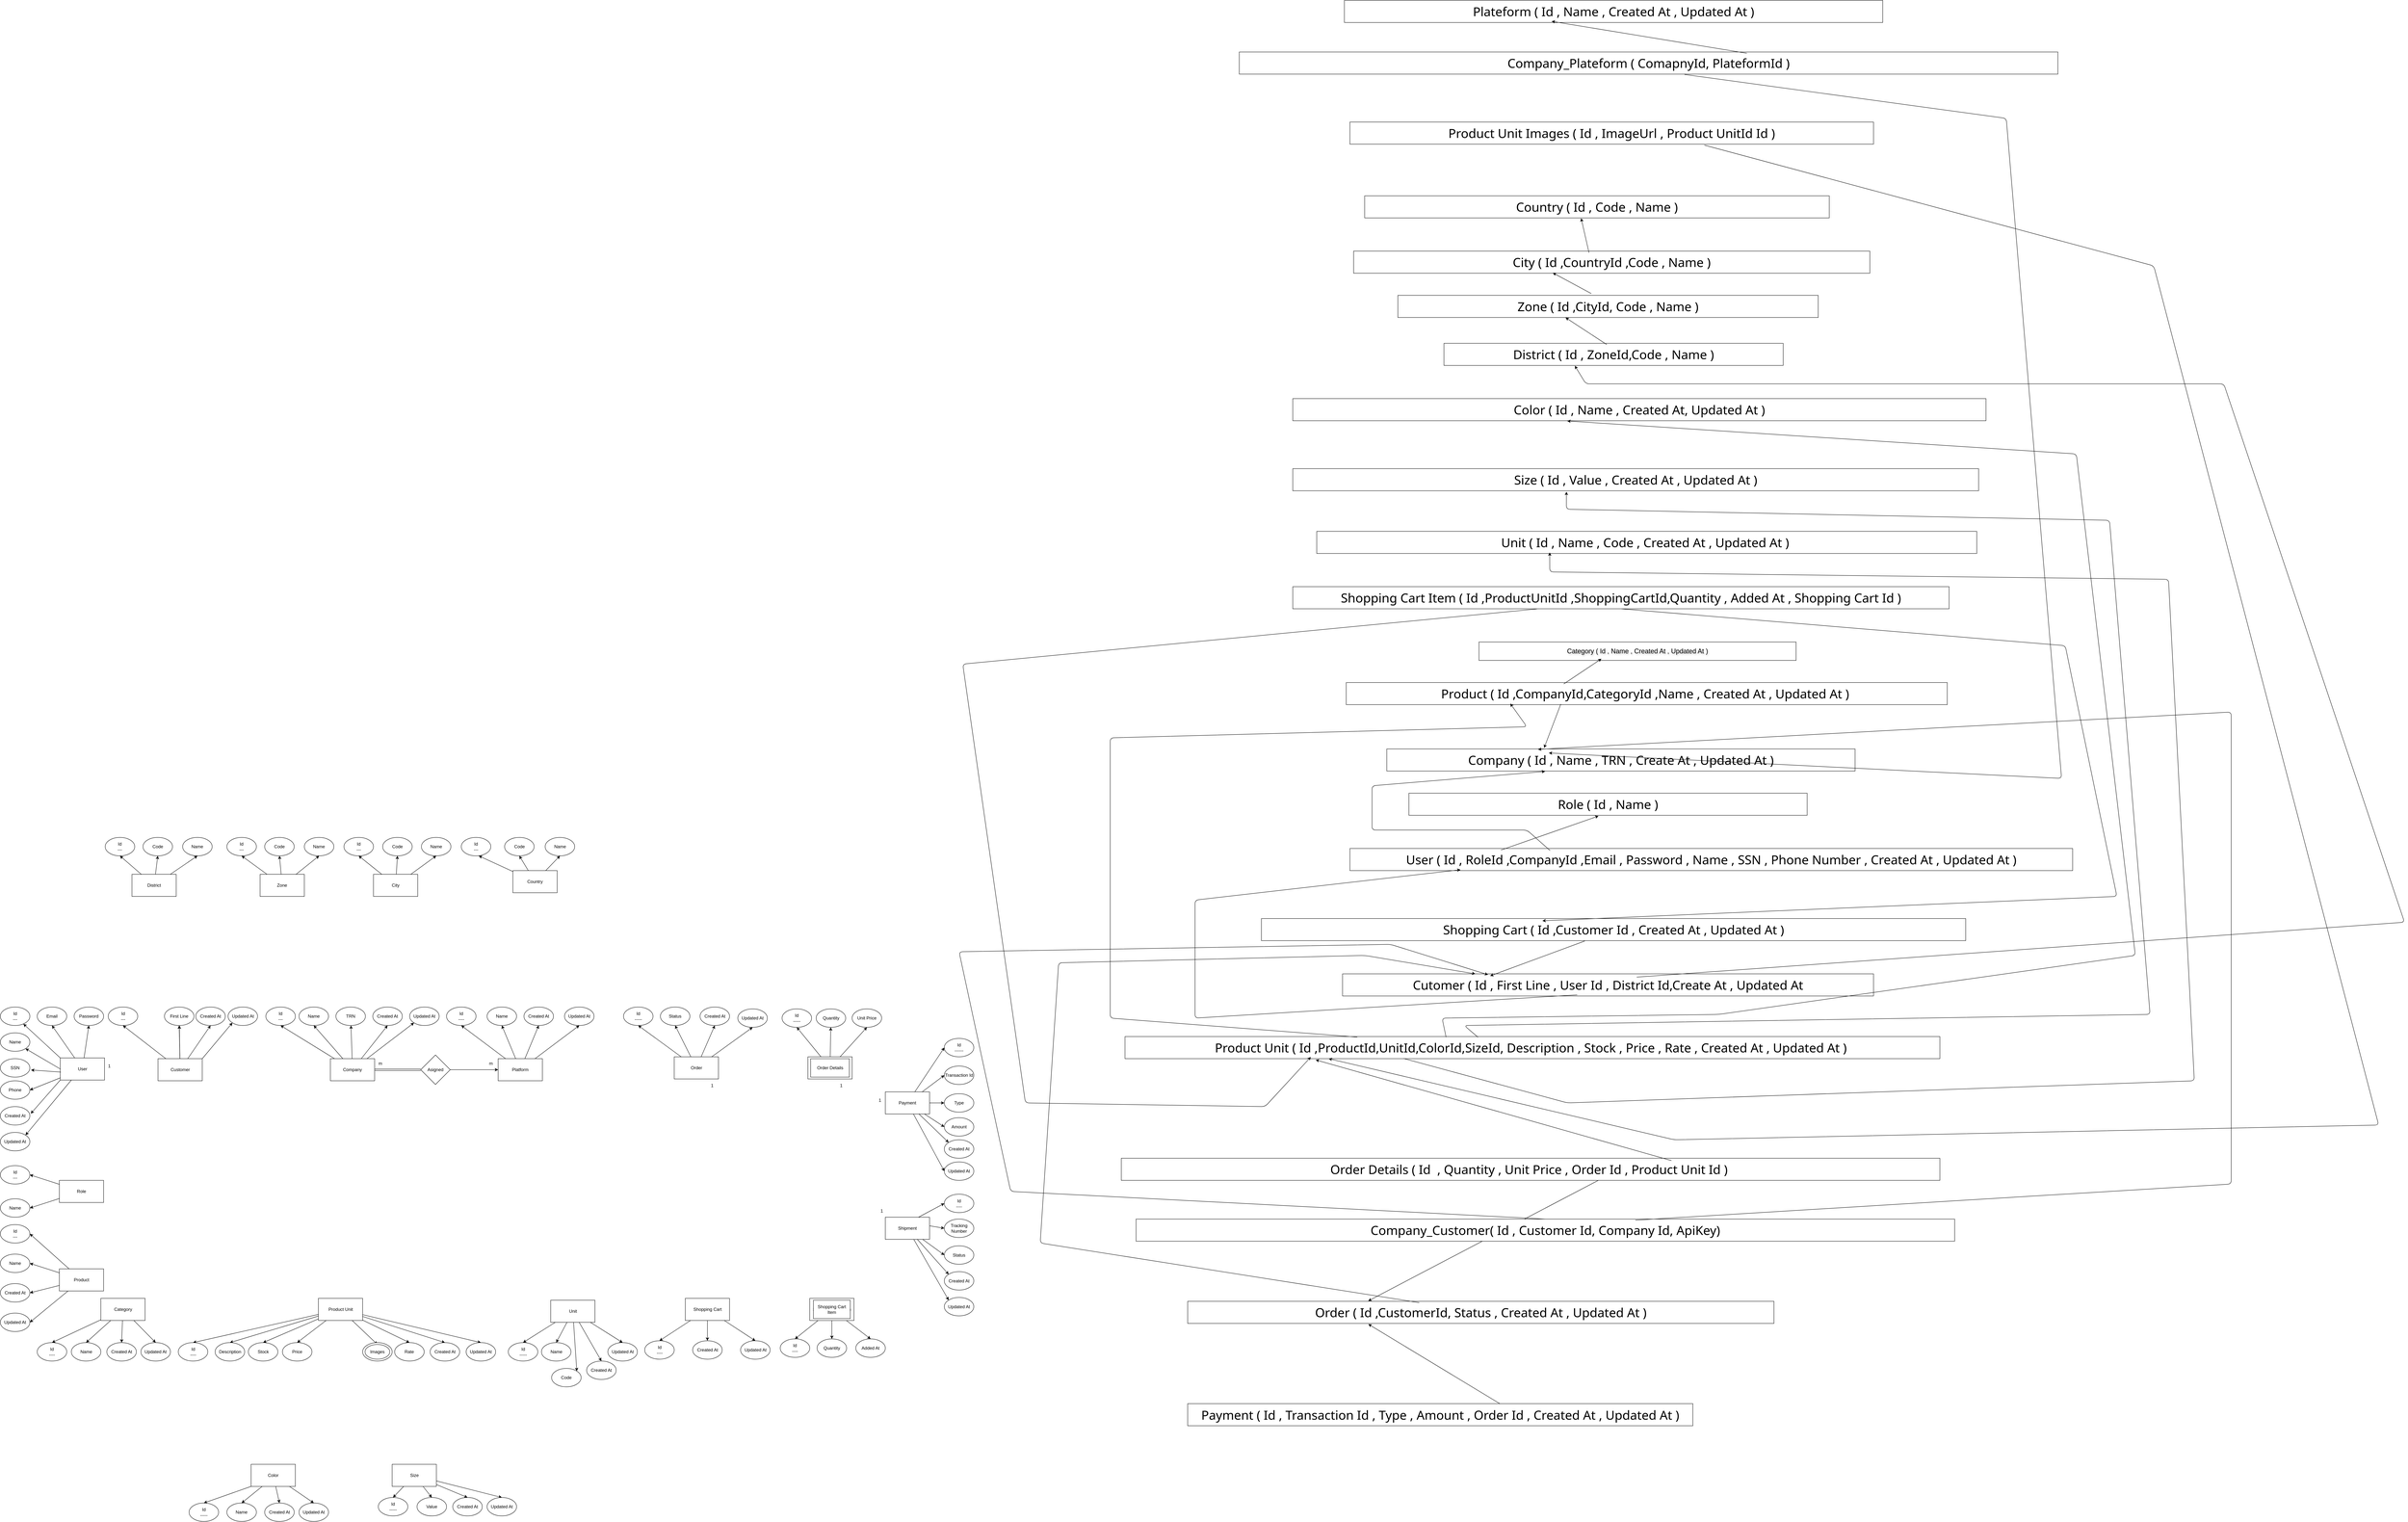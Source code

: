 <mxfile>
    <diagram id="rsH5L2lJACvvkUvCNBuJ" name="Page-1">
        <mxGraphModel dx="4008" dy="5552" grid="1" gridSize="10" guides="1" tooltips="1" connect="1" arrows="1" fold="1" page="1" pageScale="1" pageWidth="850" pageHeight="1100" background="#FFFFFF" math="0" shadow="0">
            <root>
                <mxCell id="0"/>
                <mxCell id="1" parent="0"/>
                <mxCell id="32" style="edgeStyle=none;html=1;entryX=0.5;entryY=1;entryDx=0;entryDy=0;" parent="1" source="23" target="27" edge="1">
                    <mxGeometry relative="1" as="geometry"/>
                </mxCell>
                <mxCell id="33" style="edgeStyle=none;html=1;entryX=0.5;entryY=1;entryDx=0;entryDy=0;" parent="1" source="23" target="26" edge="1">
                    <mxGeometry relative="1" as="geometry"/>
                </mxCell>
                <mxCell id="34" style="edgeStyle=none;html=1;exitX=0;exitY=0;exitDx=0;exitDy=0;" parent="1" source="23" target="25" edge="1">
                    <mxGeometry relative="1" as="geometry"/>
                </mxCell>
                <mxCell id="35" style="edgeStyle=none;html=1;exitX=0;exitY=0.5;exitDx=0;exitDy=0;entryX=1;entryY=1;entryDx=0;entryDy=0;" parent="1" source="23" target="24" edge="1">
                    <mxGeometry relative="1" as="geometry"/>
                </mxCell>
                <mxCell id="37" style="edgeStyle=none;html=1;entryX=1;entryY=0.5;entryDx=0;entryDy=0;" parent="1" source="23" target="29" edge="1">
                    <mxGeometry relative="1" as="geometry"/>
                </mxCell>
                <mxCell id="39" style="edgeStyle=none;html=1;exitX=0.25;exitY=1;exitDx=0;exitDy=0;entryX=1;entryY=0;entryDx=0;entryDy=0;" parent="1" source="23" target="31" edge="1">
                    <mxGeometry relative="1" as="geometry"/>
                </mxCell>
                <mxCell id="23" value="User" style="rounded=0;whiteSpace=wrap;html=1;" parent="1" vertex="1">
                    <mxGeometry x="202.5" y="148" width="120" height="60" as="geometry"/>
                </mxCell>
                <mxCell id="24" value="Name" style="ellipse;whiteSpace=wrap;html=1;" parent="1" vertex="1">
                    <mxGeometry x="40" y="80" width="80" height="50" as="geometry"/>
                </mxCell>
                <mxCell id="25" value="Id&lt;br&gt;---" style="ellipse;whiteSpace=wrap;html=1;" parent="1" vertex="1">
                    <mxGeometry x="40" y="10" width="80" height="50" as="geometry"/>
                </mxCell>
                <mxCell id="26" value="Email" style="ellipse;whiteSpace=wrap;html=1;" parent="1" vertex="1">
                    <mxGeometry x="140" y="10" width="80" height="50" as="geometry"/>
                </mxCell>
                <mxCell id="27" value="Password" style="ellipse;whiteSpace=wrap;html=1;" parent="1" vertex="1">
                    <mxGeometry x="240" y="10" width="80" height="50" as="geometry"/>
                </mxCell>
                <mxCell id="28" value="SSN" style="ellipse;whiteSpace=wrap;html=1;" parent="1" vertex="1">
                    <mxGeometry x="40" y="150" width="80" height="50" as="geometry"/>
                </mxCell>
                <mxCell id="29" value="Phone" style="ellipse;whiteSpace=wrap;html=1;" parent="1" vertex="1">
                    <mxGeometry x="40" y="210" width="80" height="50" as="geometry"/>
                </mxCell>
                <mxCell id="30" value="Created At" style="ellipse;whiteSpace=wrap;html=1;" parent="1" vertex="1">
                    <mxGeometry x="40" y="280" width="80" height="50" as="geometry"/>
                </mxCell>
                <mxCell id="31" value="Updated At" style="ellipse;whiteSpace=wrap;html=1;" parent="1" vertex="1">
                    <mxGeometry x="40" y="350" width="80" height="50" as="geometry"/>
                </mxCell>
                <mxCell id="36" style="edgeStyle=none;html=1;entryX=1.039;entryY=0.614;entryDx=0;entryDy=0;entryPerimeter=0;exitX=0.012;exitY=0.64;exitDx=0;exitDy=0;exitPerimeter=0;" parent="1" source="23" target="28" edge="1">
                    <mxGeometry relative="1" as="geometry"/>
                </mxCell>
                <mxCell id="38" style="edgeStyle=none;html=1;exitX=0;exitY=1;exitDx=0;exitDy=0;entryX=1.032;entryY=0.38;entryDx=0;entryDy=0;entryPerimeter=0;" parent="1" source="23" target="30" edge="1">
                    <mxGeometry relative="1" as="geometry"/>
                </mxCell>
                <mxCell id="45" style="edgeStyle=none;html=1;entryX=0.5;entryY=1;entryDx=0;entryDy=0;" parent="1" source="40" target="44" edge="1">
                    <mxGeometry relative="1" as="geometry"/>
                </mxCell>
                <mxCell id="47" style="edgeStyle=none;html=1;entryX=0.5;entryY=1;entryDx=0;entryDy=0;" parent="1" source="40" target="41" edge="1">
                    <mxGeometry relative="1" as="geometry"/>
                </mxCell>
                <mxCell id="48" style="edgeStyle=none;html=1;exitX=1;exitY=0;exitDx=0;exitDy=0;entryX=0;entryY=1;entryDx=0;entryDy=0;" parent="1" source="40" target="42" edge="1">
                    <mxGeometry relative="1" as="geometry"/>
                </mxCell>
                <mxCell id="316" style="edgeStyle=none;html=1;entryX=0.5;entryY=1;entryDx=0;entryDy=0;" parent="1" source="40" target="315" edge="1">
                    <mxGeometry relative="1" as="geometry"/>
                </mxCell>
                <mxCell id="457" value="" style="edgeStyle=none;html=1;" parent="1" source="40" target="315" edge="1">
                    <mxGeometry relative="1" as="geometry"/>
                </mxCell>
                <mxCell id="40" value="Customer" style="rounded=0;whiteSpace=wrap;html=1;" parent="1" vertex="1">
                    <mxGeometry x="467.5" y="150" width="120" height="60" as="geometry"/>
                </mxCell>
                <mxCell id="41" value="Created At" style="ellipse;whiteSpace=wrap;html=1;" parent="1" vertex="1">
                    <mxGeometry x="570" y="10" width="80" height="50" as="geometry"/>
                </mxCell>
                <mxCell id="42" value="Updated At" style="ellipse;whiteSpace=wrap;html=1;" parent="1" vertex="1">
                    <mxGeometry x="657.5" y="10" width="80" height="50" as="geometry"/>
                </mxCell>
                <mxCell id="44" value="Id&lt;br&gt;---" style="ellipse;whiteSpace=wrap;html=1;" parent="1" vertex="1">
                    <mxGeometry x="332.5" y="10" width="80" height="50" as="geometry"/>
                </mxCell>
                <mxCell id="56" value="" style="edgeStyle=none;html=1;" parent="1" source="50" target="53" edge="1">
                    <mxGeometry relative="1" as="geometry"/>
                </mxCell>
                <mxCell id="57" style="edgeStyle=none;html=1;entryX=0.5;entryY=1;entryDx=0;entryDy=0;" parent="1" source="50" target="54" edge="1">
                    <mxGeometry relative="1" as="geometry"/>
                </mxCell>
                <mxCell id="58" style="edgeStyle=none;html=1;entryX=0;entryY=1;entryDx=0;entryDy=0;" parent="1" source="50" target="55" edge="1">
                    <mxGeometry relative="1" as="geometry"/>
                </mxCell>
                <mxCell id="59" style="edgeStyle=none;html=1;entryX=0.5;entryY=1;entryDx=0;entryDy=0;" parent="1" source="50" target="51" edge="1">
                    <mxGeometry relative="1" as="geometry"/>
                </mxCell>
                <mxCell id="60" style="edgeStyle=none;html=1;entryX=0.5;entryY=1;entryDx=0;entryDy=0;" parent="1" source="50" target="52" edge="1">
                    <mxGeometry relative="1" as="geometry"/>
                </mxCell>
                <mxCell id="50" value="Company" style="rounded=0;whiteSpace=wrap;html=1;" parent="1" vertex="1">
                    <mxGeometry x="935" y="150" width="120" height="60" as="geometry"/>
                </mxCell>
                <mxCell id="51" value="Name" style="ellipse;whiteSpace=wrap;html=1;" parent="1" vertex="1">
                    <mxGeometry x="850" y="10" width="80" height="50" as="geometry"/>
                </mxCell>
                <mxCell id="52" value="Id&lt;br&gt;---" style="ellipse;whiteSpace=wrap;html=1;" parent="1" vertex="1">
                    <mxGeometry x="760" y="10" width="80" height="50" as="geometry"/>
                </mxCell>
                <mxCell id="53" value="TRN" style="ellipse;whiteSpace=wrap;html=1;" parent="1" vertex="1">
                    <mxGeometry x="950" y="10" width="80" height="50" as="geometry"/>
                </mxCell>
                <mxCell id="54" value="Created At" style="ellipse;whiteSpace=wrap;html=1;" parent="1" vertex="1">
                    <mxGeometry x="1050" y="10" width="80" height="50" as="geometry"/>
                </mxCell>
                <mxCell id="55" value="Updated At" style="ellipse;whiteSpace=wrap;html=1;" parent="1" vertex="1">
                    <mxGeometry x="1150" y="10" width="80" height="50" as="geometry"/>
                </mxCell>
                <mxCell id="66" style="edgeStyle=none;html=1;entryX=1;entryY=0.5;entryDx=0;entryDy=0;" parent="1" source="68" target="70" edge="1">
                    <mxGeometry relative="1" as="geometry"/>
                </mxCell>
                <mxCell id="67" style="edgeStyle=none;html=1;entryX=1;entryY=0.5;entryDx=0;entryDy=0;" parent="1" source="68" target="69" edge="1">
                    <mxGeometry relative="1" as="geometry"/>
                </mxCell>
                <mxCell id="68" value="Role" style="rounded=0;whiteSpace=wrap;html=1;" parent="1" vertex="1">
                    <mxGeometry x="200" y="480" width="120" height="60" as="geometry"/>
                </mxCell>
                <mxCell id="69" value="Id&lt;br&gt;---" style="ellipse;whiteSpace=wrap;html=1;" parent="1" vertex="1">
                    <mxGeometry x="40" y="440" width="80" height="50" as="geometry"/>
                </mxCell>
                <mxCell id="70" value="Name" style="ellipse;whiteSpace=wrap;html=1;" parent="1" vertex="1">
                    <mxGeometry x="40" y="530" width="80" height="50" as="geometry"/>
                </mxCell>
                <mxCell id="76" style="edgeStyle=none;html=1;entryX=0.5;entryY=1;entryDx=0;entryDy=0;" parent="1" source="71" target="73" edge="1">
                    <mxGeometry relative="1" as="geometry"/>
                </mxCell>
                <mxCell id="77" style="edgeStyle=none;html=1;entryX=0.5;entryY=1;entryDx=0;entryDy=0;" parent="1" source="71" target="75" edge="1">
                    <mxGeometry relative="1" as="geometry"/>
                </mxCell>
                <mxCell id="78" style="edgeStyle=none;html=1;entryX=0.5;entryY=1;entryDx=0;entryDy=0;" parent="1" source="71" target="74" edge="1">
                    <mxGeometry relative="1" as="geometry"/>
                </mxCell>
                <mxCell id="79" style="edgeStyle=none;html=1;entryX=0.5;entryY=1;entryDx=0;entryDy=0;" parent="1" source="71" target="72" edge="1">
                    <mxGeometry relative="1" as="geometry"/>
                </mxCell>
                <mxCell id="71" value="Platform" style="rounded=0;whiteSpace=wrap;html=1;" parent="1" vertex="1">
                    <mxGeometry x="1390" y="150" width="120" height="60" as="geometry"/>
                </mxCell>
                <mxCell id="72" value="Id&lt;br&gt;----" style="ellipse;whiteSpace=wrap;html=1;" parent="1" vertex="1">
                    <mxGeometry x="1250" y="10" width="80" height="50" as="geometry"/>
                </mxCell>
                <mxCell id="73" value="Name" style="ellipse;whiteSpace=wrap;html=1;" parent="1" vertex="1">
                    <mxGeometry x="1360" y="10" width="80" height="50" as="geometry"/>
                </mxCell>
                <mxCell id="74" value="Updated At" style="ellipse;whiteSpace=wrap;html=1;" parent="1" vertex="1">
                    <mxGeometry x="1570" y="10" width="80" height="50" as="geometry"/>
                </mxCell>
                <mxCell id="75" value="Created At" style="ellipse;whiteSpace=wrap;html=1;" parent="1" vertex="1">
                    <mxGeometry x="1460" y="10" width="80" height="50" as="geometry"/>
                </mxCell>
                <mxCell id="85" style="edgeStyle=none;html=1;entryX=1;entryY=0.5;entryDx=0;entryDy=0;" parent="1" source="80" target="82" edge="1">
                    <mxGeometry relative="1" as="geometry"/>
                </mxCell>
                <mxCell id="86" style="edgeStyle=none;html=1;entryX=1;entryY=0.5;entryDx=0;entryDy=0;" parent="1" source="80" target="83" edge="1">
                    <mxGeometry relative="1" as="geometry"/>
                </mxCell>
                <mxCell id="87" style="edgeStyle=none;html=1;entryX=1;entryY=0.5;entryDx=0;entryDy=0;" parent="1" source="80" target="84" edge="1">
                    <mxGeometry relative="1" as="geometry"/>
                </mxCell>
                <mxCell id="88" style="edgeStyle=none;html=1;entryX=1;entryY=0.5;entryDx=0;entryDy=0;" parent="1" source="80" target="81" edge="1">
                    <mxGeometry relative="1" as="geometry"/>
                </mxCell>
                <mxCell id="80" value="Product" style="rounded=0;whiteSpace=wrap;html=1;" parent="1" vertex="1">
                    <mxGeometry x="200" y="720" width="120" height="60" as="geometry"/>
                </mxCell>
                <mxCell id="81" value="Id&lt;br&gt;---" style="ellipse;whiteSpace=wrap;html=1;" parent="1" vertex="1">
                    <mxGeometry x="40" y="600" width="80" height="50" as="geometry"/>
                </mxCell>
                <mxCell id="82" value="Name" style="ellipse;whiteSpace=wrap;html=1;" parent="1" vertex="1">
                    <mxGeometry x="40" y="680" width="80" height="50" as="geometry"/>
                </mxCell>
                <mxCell id="83" value="Created At" style="ellipse;whiteSpace=wrap;html=1;" parent="1" vertex="1">
                    <mxGeometry x="40" y="760" width="80" height="50" as="geometry"/>
                </mxCell>
                <mxCell id="84" value="Updated At" style="ellipse;whiteSpace=wrap;html=1;" parent="1" vertex="1">
                    <mxGeometry x="40" y="840" width="80" height="50" as="geometry"/>
                </mxCell>
                <mxCell id="102" style="edgeStyle=none;html=1;entryX=0.5;entryY=0;entryDx=0;entryDy=0;" parent="1" source="89" target="100" edge="1">
                    <mxGeometry relative="1" as="geometry"/>
                </mxCell>
                <mxCell id="103" style="edgeStyle=none;html=1;entryX=0.5;entryY=0;entryDx=0;entryDy=0;" parent="1" source="89" target="99" edge="1">
                    <mxGeometry relative="1" as="geometry"/>
                </mxCell>
                <mxCell id="104" style="edgeStyle=none;html=1;entryX=0.5;entryY=0;entryDx=0;entryDy=0;" parent="1" source="89" target="94" edge="1">
                    <mxGeometry relative="1" as="geometry"/>
                </mxCell>
                <mxCell id="105" style="edgeStyle=none;html=1;entryX=0.5;entryY=0;entryDx=0;entryDy=0;" parent="1" source="89" target="95" edge="1">
                    <mxGeometry relative="1" as="geometry"/>
                </mxCell>
                <mxCell id="106" style="edgeStyle=none;html=1;entryX=0.5;entryY=0;entryDx=0;entryDy=0;" parent="1" source="89" target="91" edge="1">
                    <mxGeometry relative="1" as="geometry"/>
                </mxCell>
                <mxCell id="107" style="edgeStyle=none;html=1;entryX=0.5;entryY=0;entryDx=0;entryDy=0;" parent="1" source="89" target="90" edge="1">
                    <mxGeometry relative="1" as="geometry"/>
                </mxCell>
                <mxCell id="108" style="edgeStyle=none;html=1;entryX=0.5;entryY=0;entryDx=0;entryDy=0;" parent="1" source="89" target="93" edge="1">
                    <mxGeometry relative="1" as="geometry"/>
                </mxCell>
                <mxCell id="109" style="edgeStyle=none;html=1;entryX=0.5;entryY=0;entryDx=0;entryDy=0;" parent="1" source="89" target="92" edge="1">
                    <mxGeometry relative="1" as="geometry"/>
                </mxCell>
                <mxCell id="89" value="Product Unit" style="rounded=0;whiteSpace=wrap;html=1;" parent="1" vertex="1">
                    <mxGeometry x="902.5" y="800" width="120" height="60" as="geometry"/>
                </mxCell>
                <mxCell id="90" value="Stock" style="ellipse;whiteSpace=wrap;html=1;" parent="1" vertex="1">
                    <mxGeometry x="712.5" y="920" width="80" height="50" as="geometry"/>
                </mxCell>
                <mxCell id="91" value="Price" style="ellipse;whiteSpace=wrap;html=1;" parent="1" vertex="1">
                    <mxGeometry x="805" y="920" width="80" height="50" as="geometry"/>
                </mxCell>
                <mxCell id="92" value="Id&lt;br&gt;----" style="ellipse;whiteSpace=wrap;html=1;" parent="1" vertex="1">
                    <mxGeometry x="522.5" y="920" width="80" height="50" as="geometry"/>
                </mxCell>
                <mxCell id="93" value="Description" style="ellipse;whiteSpace=wrap;html=1;" parent="1" vertex="1">
                    <mxGeometry x="622.5" y="920" width="80" height="50" as="geometry"/>
                </mxCell>
                <mxCell id="94" value="Created At" style="ellipse;whiteSpace=wrap;html=1;" parent="1" vertex="1">
                    <mxGeometry x="1205.63" y="920" width="80" height="50" as="geometry"/>
                </mxCell>
                <mxCell id="95" value="Updated At" style="ellipse;whiteSpace=wrap;html=1;" parent="1" vertex="1">
                    <mxGeometry x="1303.13" y="920" width="80" height="50" as="geometry"/>
                </mxCell>
                <mxCell id="97" value="" style="ellipse;whiteSpace=wrap;html=1;" parent="1" vertex="1">
                    <mxGeometry x="1022.5" y="920" width="80" height="50" as="geometry"/>
                </mxCell>
                <mxCell id="99" value="Rate" style="ellipse;whiteSpace=wrap;html=1;" parent="1" vertex="1">
                    <mxGeometry x="1109.38" y="920" width="80" height="50" as="geometry"/>
                </mxCell>
                <mxCell id="100" value="Images" style="ellipse;whiteSpace=wrap;html=1;" parent="1" vertex="1">
                    <mxGeometry x="1029.06" y="925" width="66.88" height="40" as="geometry"/>
                </mxCell>
                <mxCell id="115" style="edgeStyle=none;html=1;entryX=0.5;entryY=0;entryDx=0;entryDy=0;" parent="1" source="110" target="112" edge="1">
                    <mxGeometry relative="1" as="geometry"/>
                </mxCell>
                <mxCell id="116" style="edgeStyle=none;html=1;entryX=0.5;entryY=0;entryDx=0;entryDy=0;" parent="1" source="110" target="113" edge="1">
                    <mxGeometry relative="1" as="geometry"/>
                </mxCell>
                <mxCell id="117" style="edgeStyle=none;html=1;entryX=0.5;entryY=0;entryDx=0;entryDy=0;" parent="1" source="110" target="114" edge="1">
                    <mxGeometry relative="1" as="geometry"/>
                </mxCell>
                <mxCell id="118" style="edgeStyle=none;html=1;entryX=0.5;entryY=0;entryDx=0;entryDy=0;" parent="1" source="110" target="111" edge="1">
                    <mxGeometry relative="1" as="geometry"/>
                </mxCell>
                <mxCell id="332" style="edgeStyle=none;html=1;entryX=1;entryY=0;entryDx=0;entryDy=0;" parent="1" source="110" target="331" edge="1">
                    <mxGeometry relative="1" as="geometry"/>
                </mxCell>
                <mxCell id="110" value="Unit" style="rounded=0;whiteSpace=wrap;html=1;" parent="1" vertex="1">
                    <mxGeometry x="1532.5" y="805" width="120" height="60" as="geometry"/>
                </mxCell>
                <mxCell id="111" value="Id&lt;br&gt;-----" style="ellipse;whiteSpace=wrap;html=1;" parent="1" vertex="1">
                    <mxGeometry x="1417.5" y="920" width="80" height="50" as="geometry"/>
                </mxCell>
                <mxCell id="112" value="Name" style="ellipse;whiteSpace=wrap;html=1;" parent="1" vertex="1">
                    <mxGeometry x="1507.5" y="920" width="80" height="50" as="geometry"/>
                </mxCell>
                <mxCell id="113" value="Created At" style="ellipse;whiteSpace=wrap;html=1;" parent="1" vertex="1">
                    <mxGeometry x="1630" y="970" width="80" height="50" as="geometry"/>
                </mxCell>
                <mxCell id="114" value="Updated At" style="ellipse;whiteSpace=wrap;html=1;" parent="1" vertex="1">
                    <mxGeometry x="1687.5" y="920" width="80" height="50" as="geometry"/>
                </mxCell>
                <mxCell id="124" style="edgeStyle=none;html=1;" parent="1" source="119" target="121" edge="1">
                    <mxGeometry relative="1" as="geometry"/>
                </mxCell>
                <mxCell id="125" style="edgeStyle=none;html=1;entryX=0.5;entryY=0;entryDx=0;entryDy=0;" parent="1" source="119" target="122" edge="1">
                    <mxGeometry relative="1" as="geometry"/>
                </mxCell>
                <mxCell id="126" style="edgeStyle=none;html=1;entryX=0.5;entryY=0;entryDx=0;entryDy=0;" parent="1" source="119" target="120" edge="1">
                    <mxGeometry relative="1" as="geometry"/>
                </mxCell>
                <mxCell id="119" value="Shopping Cart" style="rounded=0;whiteSpace=wrap;html=1;" parent="1" vertex="1">
                    <mxGeometry x="1897.5" y="800" width="120" height="60" as="geometry"/>
                </mxCell>
                <mxCell id="120" value="Id&lt;br&gt;----" style="ellipse;whiteSpace=wrap;html=1;" parent="1" vertex="1">
                    <mxGeometry x="1787.5" y="915" width="80" height="50" as="geometry"/>
                </mxCell>
                <mxCell id="121" value="Created At" style="ellipse;whiteSpace=wrap;html=1;" parent="1" vertex="1">
                    <mxGeometry x="1917.5" y="915" width="80" height="50" as="geometry"/>
                </mxCell>
                <mxCell id="122" value="Updated At" style="ellipse;whiteSpace=wrap;html=1;" parent="1" vertex="1">
                    <mxGeometry x="2047.5" y="915" width="80" height="50" as="geometry"/>
                </mxCell>
                <mxCell id="132" style="edgeStyle=none;html=1;entryX=0.5;entryY=0;entryDx=0;entryDy=0;" parent="1" source="127" target="130" edge="1">
                    <mxGeometry relative="1" as="geometry"/>
                </mxCell>
                <mxCell id="133" style="edgeStyle=none;html=1;entryX=0.5;entryY=0;entryDx=0;entryDy=0;" parent="1" source="127" target="131" edge="1">
                    <mxGeometry relative="1" as="geometry"/>
                </mxCell>
                <mxCell id="134" style="edgeStyle=none;html=1;entryX=0.5;entryY=0;entryDx=0;entryDy=0;" parent="1" source="127" target="129" edge="1">
                    <mxGeometry relative="1" as="geometry"/>
                </mxCell>
                <mxCell id="127" value="Shopping Cart Item" style="rounded=0;whiteSpace=wrap;html=1;" parent="1" vertex="1">
                    <mxGeometry x="2235" y="800" width="120" height="60" as="geometry"/>
                </mxCell>
                <mxCell id="129" value="Id&lt;br&gt;----" style="ellipse;whiteSpace=wrap;html=1;" parent="1" vertex="1">
                    <mxGeometry x="2155" y="910" width="80" height="50" as="geometry"/>
                </mxCell>
                <mxCell id="130" value="Quantity" style="ellipse;whiteSpace=wrap;html=1;" parent="1" vertex="1">
                    <mxGeometry x="2255" y="910" width="80" height="50" as="geometry"/>
                </mxCell>
                <mxCell id="131" value="Added At" style="ellipse;whiteSpace=wrap;html=1;" parent="1" vertex="1">
                    <mxGeometry x="2360" y="910" width="80" height="50" as="geometry"/>
                </mxCell>
                <mxCell id="166" style="edgeStyle=none;html=1;entryX=0.5;entryY=1;entryDx=0;entryDy=0;" parent="1" source="135" target="162" edge="1">
                    <mxGeometry relative="1" as="geometry"/>
                </mxCell>
                <mxCell id="167" style="edgeStyle=none;html=1;entryX=0.5;entryY=1;entryDx=0;entryDy=0;" parent="1" source="135" target="163" edge="1">
                    <mxGeometry relative="1" as="geometry"/>
                </mxCell>
                <mxCell id="168" style="edgeStyle=none;html=1;entryX=0.5;entryY=1;entryDx=0;entryDy=0;" parent="1" source="135" target="164" edge="1">
                    <mxGeometry relative="1" as="geometry"/>
                </mxCell>
                <mxCell id="169" style="edgeStyle=none;html=1;entryX=0.5;entryY=1;entryDx=0;entryDy=0;" parent="1" source="135" target="165" edge="1">
                    <mxGeometry relative="1" as="geometry"/>
                </mxCell>
                <mxCell id="135" value="Order" style="rounded=0;whiteSpace=wrap;html=1;" parent="1" vertex="1">
                    <mxGeometry x="1867.5" y="145" width="120" height="60" as="geometry"/>
                </mxCell>
                <mxCell id="171" style="edgeStyle=none;html=1;entryX=0.5;entryY=1;entryDx=0;entryDy=0;" parent="1" source="136" target="170" edge="1">
                    <mxGeometry relative="1" as="geometry"/>
                </mxCell>
                <mxCell id="319" style="edgeStyle=none;html=1;" parent="1" source="136" target="317" edge="1">
                    <mxGeometry relative="1" as="geometry"/>
                </mxCell>
                <mxCell id="320" style="edgeStyle=none;html=1;entryX=0.5;entryY=1;entryDx=0;entryDy=0;" parent="1" source="136" target="318" edge="1">
                    <mxGeometry relative="1" as="geometry"/>
                </mxCell>
                <mxCell id="136" value="Order Details" style="rounded=0;whiteSpace=wrap;html=1;" parent="1" vertex="1">
                    <mxGeometry x="2230" y="145" width="120" height="60" as="geometry"/>
                </mxCell>
                <mxCell id="156" style="edgeStyle=none;html=1;" parent="1" source="137" target="151" edge="1">
                    <mxGeometry relative="1" as="geometry"/>
                </mxCell>
                <mxCell id="157" style="edgeStyle=none;html=1;entryX=0;entryY=0.5;entryDx=0;entryDy=0;" parent="1" source="137" target="152" edge="1">
                    <mxGeometry relative="1" as="geometry"/>
                </mxCell>
                <mxCell id="158" style="edgeStyle=none;html=1;entryX=0;entryY=0;entryDx=0;entryDy=0;" parent="1" source="137" target="153" edge="1">
                    <mxGeometry relative="1" as="geometry"/>
                </mxCell>
                <mxCell id="159" style="edgeStyle=none;html=1;entryX=0;entryY=0.5;entryDx=0;entryDy=0;" parent="1" source="137" target="154" edge="1">
                    <mxGeometry relative="1" as="geometry"/>
                </mxCell>
                <mxCell id="160" style="edgeStyle=none;html=1;entryX=0;entryY=0.5;entryDx=0;entryDy=0;" parent="1" source="137" target="150" edge="1">
                    <mxGeometry relative="1" as="geometry"/>
                </mxCell>
                <mxCell id="161" style="edgeStyle=none;html=1;entryX=0;entryY=0.5;entryDx=0;entryDy=0;" parent="1" source="137" target="155" edge="1">
                    <mxGeometry relative="1" as="geometry"/>
                </mxCell>
                <mxCell id="137" value="Payment" style="rounded=0;whiteSpace=wrap;html=1;" parent="1" vertex="1">
                    <mxGeometry x="2440" y="240" width="120" height="60" as="geometry"/>
                </mxCell>
                <mxCell id="145" style="edgeStyle=none;html=1;entryX=0;entryY=0.5;entryDx=0;entryDy=0;" parent="1" source="138" target="141" edge="1">
                    <mxGeometry relative="1" as="geometry"/>
                </mxCell>
                <mxCell id="146" style="edgeStyle=none;html=1;entryX=0;entryY=0;entryDx=0;entryDy=0;" parent="1" source="138" target="142" edge="1">
                    <mxGeometry relative="1" as="geometry"/>
                </mxCell>
                <mxCell id="147" style="edgeStyle=none;html=1;entryX=0;entryY=0;entryDx=0;entryDy=0;" parent="1" source="138" target="143" edge="1">
                    <mxGeometry relative="1" as="geometry"/>
                </mxCell>
                <mxCell id="148" style="edgeStyle=none;html=1;entryX=0;entryY=0.5;entryDx=0;entryDy=0;" parent="1" target="140" edge="1">
                    <mxGeometry relative="1" as="geometry">
                        <mxPoint x="2560" y="603.214" as="sourcePoint"/>
                    </mxGeometry>
                </mxCell>
                <mxCell id="149" style="edgeStyle=none;html=1;entryX=0;entryY=0.5;entryDx=0;entryDy=0;exitX=0.75;exitY=0;exitDx=0;exitDy=0;" parent="1" source="138" target="144" edge="1">
                    <mxGeometry relative="1" as="geometry">
                        <mxPoint x="2560" y="573.214" as="sourcePoint"/>
                    </mxGeometry>
                </mxCell>
                <mxCell id="138" value="Shipment" style="rounded=0;whiteSpace=wrap;html=1;" parent="1" vertex="1">
                    <mxGeometry x="2440" y="580" width="120" height="60" as="geometry"/>
                </mxCell>
                <mxCell id="140" value="Tracking Number" style="ellipse;whiteSpace=wrap;html=1;" parent="1" vertex="1">
                    <mxGeometry x="2600" y="585" width="80" height="50" as="geometry"/>
                </mxCell>
                <mxCell id="141" value="Status" style="ellipse;whiteSpace=wrap;html=1;" parent="1" vertex="1">
                    <mxGeometry x="2600" y="657.5" width="80" height="50" as="geometry"/>
                </mxCell>
                <mxCell id="142" value="Created At" style="ellipse;whiteSpace=wrap;html=1;" parent="1" vertex="1">
                    <mxGeometry x="2600" y="727.5" width="80" height="50" as="geometry"/>
                </mxCell>
                <mxCell id="143" value="Updated At" style="ellipse;whiteSpace=wrap;html=1;" parent="1" vertex="1">
                    <mxGeometry x="2600" y="797.5" width="80" height="50" as="geometry"/>
                </mxCell>
                <mxCell id="144" value="Id&lt;br&gt;----" style="ellipse;whiteSpace=wrap;html=1;" parent="1" vertex="1">
                    <mxGeometry x="2600" y="517.5" width="80" height="50" as="geometry"/>
                </mxCell>
                <mxCell id="150" value="Transaction Id" style="ellipse;whiteSpace=wrap;html=1;" parent="1" vertex="1">
                    <mxGeometry x="2600" y="170" width="80" height="50" as="geometry"/>
                </mxCell>
                <mxCell id="151" value="Type" style="ellipse;whiteSpace=wrap;html=1;" parent="1" vertex="1">
                    <mxGeometry x="2600" y="245" width="80" height="50" as="geometry"/>
                </mxCell>
                <mxCell id="152" value="Amount" style="ellipse;whiteSpace=wrap;html=1;" parent="1" vertex="1">
                    <mxGeometry x="2600" y="310" width="80" height="50" as="geometry"/>
                </mxCell>
                <mxCell id="153" value="Created At" style="ellipse;whiteSpace=wrap;html=1;" parent="1" vertex="1">
                    <mxGeometry x="2600" y="370" width="80" height="50" as="geometry"/>
                </mxCell>
                <mxCell id="154" value="Updated At" style="ellipse;whiteSpace=wrap;html=1;" parent="1" vertex="1">
                    <mxGeometry x="2600" y="430" width="80" height="50" as="geometry"/>
                </mxCell>
                <mxCell id="155" value="Id&lt;br&gt;------" style="ellipse;whiteSpace=wrap;html=1;" parent="1" vertex="1">
                    <mxGeometry x="2600" y="95" width="80" height="50" as="geometry"/>
                </mxCell>
                <mxCell id="162" value="Id&lt;br&gt;-----" style="ellipse;whiteSpace=wrap;html=1;" parent="1" vertex="1">
                    <mxGeometry x="1730" y="10" width="80" height="50" as="geometry"/>
                </mxCell>
                <mxCell id="163" value="Status" style="ellipse;whiteSpace=wrap;html=1;" parent="1" vertex="1">
                    <mxGeometry x="1830" y="10" width="80" height="50" as="geometry"/>
                </mxCell>
                <mxCell id="164" value="Created At" style="ellipse;whiteSpace=wrap;html=1;" parent="1" vertex="1">
                    <mxGeometry x="1937.5" y="10" width="80" height="50" as="geometry"/>
                </mxCell>
                <mxCell id="165" value="Updated At" style="ellipse;whiteSpace=wrap;html=1;" parent="1" vertex="1">
                    <mxGeometry x="2040" y="15" width="80" height="50" as="geometry"/>
                </mxCell>
                <mxCell id="170" value="Id&lt;br&gt;-----" style="ellipse;whiteSpace=wrap;html=1;" parent="1" vertex="1">
                    <mxGeometry x="2160" y="15" width="80" height="50" as="geometry"/>
                </mxCell>
                <mxCell id="186" style="edgeStyle=none;html=1;entryX=1;entryY=0.5;entryDx=0;entryDy=0;shape=link;" parent="1" source="185" target="50" edge="1">
                    <mxGeometry relative="1" as="geometry"/>
                </mxCell>
                <mxCell id="187" style="edgeStyle=none;html=1;entryX=0;entryY=0.5;entryDx=0;entryDy=0;" parent="1" source="185" target="71" edge="1">
                    <mxGeometry relative="1" as="geometry"/>
                </mxCell>
                <mxCell id="185" value="Asigned" style="rhombus;whiteSpace=wrap;html=1;" parent="1" vertex="1">
                    <mxGeometry x="1180" y="140" width="80" height="80" as="geometry"/>
                </mxCell>
                <mxCell id="188" value="m" style="text;html=1;align=center;verticalAlign=middle;resizable=0;points=[];autosize=1;strokeColor=none;fillColor=none;" parent="1" vertex="1">
                    <mxGeometry x="1055" y="148" width="30" height="30" as="geometry"/>
                </mxCell>
                <mxCell id="189" value="m" style="text;html=1;align=center;verticalAlign=middle;resizable=0;points=[];autosize=1;strokeColor=none;fillColor=none;" parent="1" vertex="1">
                    <mxGeometry x="1355" y="148" width="30" height="30" as="geometry"/>
                </mxCell>
                <mxCell id="201" style="edgeStyle=none;html=1;entryX=0.5;entryY=0;entryDx=0;entryDy=0;" parent="1" source="195" target="196" edge="1">
                    <mxGeometry relative="1" as="geometry"/>
                </mxCell>
                <mxCell id="202" style="edgeStyle=none;html=1;entryX=0.5;entryY=0;entryDx=0;entryDy=0;" parent="1" source="195" target="197" edge="1">
                    <mxGeometry relative="1" as="geometry"/>
                </mxCell>
                <mxCell id="204" style="edgeStyle=none;html=1;entryX=0.5;entryY=0;entryDx=0;entryDy=0;" parent="1" source="195" target="199" edge="1">
                    <mxGeometry relative="1" as="geometry"/>
                </mxCell>
                <mxCell id="205" style="edgeStyle=none;html=1;entryX=0.5;entryY=0;entryDx=0;entryDy=0;" parent="1" source="195" target="200" edge="1">
                    <mxGeometry relative="1" as="geometry"/>
                </mxCell>
                <mxCell id="195" value="Category" style="rounded=0;whiteSpace=wrap;html=1;" parent="1" vertex="1">
                    <mxGeometry x="312.5" y="800" width="120" height="60" as="geometry"/>
                </mxCell>
                <mxCell id="196" value="Id&lt;br&gt;----" style="ellipse;whiteSpace=wrap;html=1;" parent="1" vertex="1">
                    <mxGeometry x="140" y="920" width="80" height="50" as="geometry"/>
                </mxCell>
                <mxCell id="197" value="Name" style="ellipse;whiteSpace=wrap;html=1;" parent="1" vertex="1">
                    <mxGeometry x="232.5" y="920" width="80" height="50" as="geometry"/>
                </mxCell>
                <mxCell id="199" value="Created At" style="ellipse;whiteSpace=wrap;html=1;" parent="1" vertex="1">
                    <mxGeometry x="328.75" y="920" width="80" height="50" as="geometry"/>
                </mxCell>
                <mxCell id="200" value="Updated At" style="ellipse;whiteSpace=wrap;html=1;" parent="1" vertex="1">
                    <mxGeometry x="421.25" y="920" width="80" height="50" as="geometry"/>
                </mxCell>
                <mxCell id="225" value="1" style="text;html=1;align=center;verticalAlign=middle;resizable=0;points=[];autosize=1;strokeColor=none;fillColor=none;" parent="1" vertex="1">
                    <mxGeometry x="320" y="155" width="30" height="30" as="geometry"/>
                </mxCell>
                <mxCell id="254" value="1" style="text;html=1;align=center;verticalAlign=middle;resizable=0;points=[];autosize=1;strokeColor=none;fillColor=none;" parent="1" vertex="1">
                    <mxGeometry x="2410" y="248" width="30" height="30" as="geometry"/>
                </mxCell>
                <mxCell id="263" value="1" style="text;html=1;align=center;verticalAlign=middle;resizable=0;points=[];autosize=1;strokeColor=none;fillColor=none;" parent="1" vertex="1">
                    <mxGeometry x="1955" y="208" width="30" height="30" as="geometry"/>
                </mxCell>
                <mxCell id="264" value="1" style="text;html=1;align=center;verticalAlign=middle;resizable=0;points=[];autosize=1;strokeColor=none;fillColor=none;" parent="1" vertex="1">
                    <mxGeometry x="2415" y="548" width="30" height="30" as="geometry"/>
                </mxCell>
                <mxCell id="265" value="Order Details" style="rounded=0;whiteSpace=wrap;html=1;" parent="1" vertex="1">
                    <mxGeometry x="2237.5" y="150" width="105" height="50" as="geometry"/>
                </mxCell>
                <mxCell id="266" value="Shopping Cart Item" style="rounded=0;whiteSpace=wrap;html=1;" parent="1" vertex="1">
                    <mxGeometry x="2245" y="805" width="100" height="50" as="geometry"/>
                </mxCell>
                <mxCell id="292" style="edgeStyle=none;html=1;entryX=0.5;entryY=1;entryDx=0;entryDy=0;" parent="1" source="267" target="272" edge="1">
                    <mxGeometry relative="1" as="geometry"/>
                </mxCell>
                <mxCell id="293" style="edgeStyle=none;html=1;entryX=0.5;entryY=1;entryDx=0;entryDy=0;" parent="1" source="267" target="273" edge="1">
                    <mxGeometry relative="1" as="geometry"/>
                </mxCell>
                <mxCell id="294" style="edgeStyle=none;html=1;entryX=0.5;entryY=1;entryDx=0;entryDy=0;" parent="1" source="267" edge="1">
                    <mxGeometry relative="1" as="geometry">
                        <mxPoint x="1337.5" y="-400" as="targetPoint"/>
                    </mxGeometry>
                </mxCell>
                <mxCell id="267" value="Country" style="rounded=0;whiteSpace=wrap;html=1;" parent="1" vertex="1">
                    <mxGeometry x="1430" y="-360" width="120" height="60" as="geometry"/>
                </mxCell>
                <mxCell id="289" style="edgeStyle=none;html=1;entryX=0.5;entryY=1;entryDx=0;entryDy=0;" parent="1" source="268" target="275" edge="1">
                    <mxGeometry relative="1" as="geometry"/>
                </mxCell>
                <mxCell id="290" style="edgeStyle=none;html=1;entryX=0.5;entryY=1;entryDx=0;entryDy=0;" parent="1" source="268" target="276" edge="1">
                    <mxGeometry relative="1" as="geometry"/>
                </mxCell>
                <mxCell id="291" style="edgeStyle=none;html=1;entryX=0.5;entryY=1;entryDx=0;entryDy=0;" parent="1" source="268" target="274" edge="1">
                    <mxGeometry relative="1" as="geometry"/>
                </mxCell>
                <mxCell id="268" value="City" style="rounded=0;whiteSpace=wrap;html=1;" parent="1" vertex="1">
                    <mxGeometry x="1051.87" y="-350" width="120" height="60" as="geometry"/>
                </mxCell>
                <mxCell id="286" style="edgeStyle=none;html=1;entryX=0.5;entryY=1;entryDx=0;entryDy=0;" parent="1" source="269" target="278" edge="1">
                    <mxGeometry relative="1" as="geometry"/>
                </mxCell>
                <mxCell id="287" style="edgeStyle=none;html=1;entryX=0.5;entryY=1;entryDx=0;entryDy=0;" parent="1" source="269" target="279" edge="1">
                    <mxGeometry relative="1" as="geometry"/>
                </mxCell>
                <mxCell id="288" style="edgeStyle=none;html=1;entryX=0.5;entryY=1;entryDx=0;entryDy=0;" parent="1" source="269" target="277" edge="1">
                    <mxGeometry relative="1" as="geometry"/>
                </mxCell>
                <mxCell id="269" value="Zone" style="rounded=0;whiteSpace=wrap;html=1;" parent="1" vertex="1">
                    <mxGeometry x="744.37" y="-350" width="120" height="60" as="geometry"/>
                </mxCell>
                <mxCell id="283" style="edgeStyle=none;html=1;entryX=0.5;entryY=1;entryDx=0;entryDy=0;" parent="1" source="270" target="281" edge="1">
                    <mxGeometry relative="1" as="geometry"/>
                </mxCell>
                <mxCell id="284" style="edgeStyle=none;html=1;entryX=0.5;entryY=1;entryDx=0;entryDy=0;" parent="1" source="270" target="282" edge="1">
                    <mxGeometry relative="1" as="geometry"/>
                </mxCell>
                <mxCell id="285" style="edgeStyle=none;html=1;entryX=0.5;entryY=1;entryDx=0;entryDy=0;" parent="1" source="270" target="280" edge="1">
                    <mxGeometry relative="1" as="geometry"/>
                </mxCell>
                <mxCell id="270" value="District" style="rounded=0;whiteSpace=wrap;html=1;" parent="1" vertex="1">
                    <mxGeometry x="396.87" y="-350" width="120" height="60" as="geometry"/>
                </mxCell>
                <mxCell id="271" value="Id&lt;br&gt;---" style="ellipse;whiteSpace=wrap;html=1;" parent="1" vertex="1">
                    <mxGeometry x="1290" y="-450" width="80" height="50" as="geometry"/>
                </mxCell>
                <mxCell id="272" value="Code" style="ellipse;whiteSpace=wrap;html=1;" parent="1" vertex="1">
                    <mxGeometry x="1407.5" y="-450" width="80" height="50" as="geometry"/>
                </mxCell>
                <mxCell id="273" value="Name" style="ellipse;whiteSpace=wrap;html=1;" parent="1" vertex="1">
                    <mxGeometry x="1517.5" y="-450" width="80" height="50" as="geometry"/>
                </mxCell>
                <mxCell id="274" value="Id&lt;br&gt;---" style="ellipse;whiteSpace=wrap;html=1;" parent="1" vertex="1">
                    <mxGeometry x="971.87" y="-450" width="80" height="50" as="geometry"/>
                </mxCell>
                <mxCell id="275" value="Code" style="ellipse;whiteSpace=wrap;html=1;" parent="1" vertex="1">
                    <mxGeometry x="1076.87" y="-450" width="80" height="50" as="geometry"/>
                </mxCell>
                <mxCell id="276" value="&lt;span style=&quot;color: rgb(0, 0, 0);&quot;&gt;Name&lt;/span&gt;" style="ellipse;whiteSpace=wrap;html=1;" parent="1" vertex="1">
                    <mxGeometry x="1181.87" y="-450" width="80" height="50" as="geometry"/>
                </mxCell>
                <mxCell id="277" value="Id&lt;br&gt;---" style="ellipse;whiteSpace=wrap;html=1;" parent="1" vertex="1">
                    <mxGeometry x="654.37" y="-450" width="80" height="50" as="geometry"/>
                </mxCell>
                <mxCell id="278" value="Code" style="ellipse;whiteSpace=wrap;html=1;" parent="1" vertex="1">
                    <mxGeometry x="756.87" y="-450" width="80" height="50" as="geometry"/>
                </mxCell>
                <mxCell id="279" value="&lt;span style=&quot;color: rgb(0, 0, 0);&quot;&gt;Name&lt;/span&gt;" style="ellipse;whiteSpace=wrap;html=1;" parent="1" vertex="1">
                    <mxGeometry x="864.37" y="-450" width="80" height="50" as="geometry"/>
                </mxCell>
                <mxCell id="280" value="Id&lt;br&gt;---" style="ellipse;whiteSpace=wrap;html=1;" parent="1" vertex="1">
                    <mxGeometry x="324.37" y="-450" width="80" height="50" as="geometry"/>
                </mxCell>
                <mxCell id="281" value="Code" style="ellipse;whiteSpace=wrap;html=1;" parent="1" vertex="1">
                    <mxGeometry x="426.87" y="-450" width="80" height="50" as="geometry"/>
                </mxCell>
                <mxCell id="282" value="&lt;span style=&quot;color: rgb(0, 0, 0);&quot;&gt;Name&lt;/span&gt;" style="ellipse;whiteSpace=wrap;html=1;" parent="1" vertex="1">
                    <mxGeometry x="534.37" y="-450" width="80" height="50" as="geometry"/>
                </mxCell>
                <mxCell id="315" value="First Line" style="ellipse;whiteSpace=wrap;html=1;" parent="1" vertex="1">
                    <mxGeometry x="485" y="10" width="80" height="50" as="geometry"/>
                </mxCell>
                <mxCell id="317" value="Quantity" style="ellipse;whiteSpace=wrap;html=1;" parent="1" vertex="1">
                    <mxGeometry x="2252.5" y="15" width="80" height="50" as="geometry"/>
                </mxCell>
                <mxCell id="318" value="Unit Price" style="ellipse;whiteSpace=wrap;html=1;" parent="1" vertex="1">
                    <mxGeometry x="2350" y="15" width="80" height="50" as="geometry"/>
                </mxCell>
                <mxCell id="331" value="Code" style="ellipse;whiteSpace=wrap;html=1;" parent="1" vertex="1">
                    <mxGeometry x="1535" y="990" width="80" height="50" as="geometry"/>
                </mxCell>
                <mxCell id="336" value="1" style="text;html=1;align=center;verticalAlign=middle;resizable=0;points=[];autosize=1;strokeColor=none;fillColor=none;" parent="1" vertex="1">
                    <mxGeometry x="2305" y="208" width="30" height="30" as="geometry"/>
                </mxCell>
                <mxCell id="384" style="edgeStyle=none;html=1;entryX=0.5;entryY=0;entryDx=0;entryDy=0;exitX=0;exitY=1;exitDx=0;exitDy=0;" parent="1" source="362" target="376" edge="1">
                    <mxGeometry relative="1" as="geometry">
                        <mxPoint x="610.62" y="1325" as="sourcePoint"/>
                    </mxGeometry>
                </mxCell>
                <mxCell id="385" style="edgeStyle=none;html=1;entryX=0.5;entryY=0;entryDx=0;entryDy=0;exitX=0.25;exitY=1;exitDx=0;exitDy=0;" parent="1" source="362" target="377" edge="1">
                    <mxGeometry relative="1" as="geometry">
                        <mxPoint x="661.87" y="1325" as="sourcePoint"/>
                    </mxGeometry>
                </mxCell>
                <mxCell id="392" style="edgeStyle=none;html=1;entryX=0.5;entryY=0;entryDx=0;entryDy=0;" parent="1" source="362" target="388" edge="1">
                    <mxGeometry relative="1" as="geometry"/>
                </mxCell>
                <mxCell id="393" style="edgeStyle=none;html=1;entryX=0.5;entryY=0;entryDx=0;entryDy=0;" parent="1" source="362" target="389" edge="1">
                    <mxGeometry relative="1" as="geometry"/>
                </mxCell>
                <mxCell id="362" value="Color" style="rounded=0;whiteSpace=wrap;html=1;" parent="1" vertex="1">
                    <mxGeometry x="720.0" y="1250" width="120" height="60" as="geometry"/>
                </mxCell>
                <mxCell id="386" style="edgeStyle=none;html=1;entryX=0.5;entryY=0;entryDx=0;entryDy=0;" parent="1" source="363" target="378" edge="1">
                    <mxGeometry relative="1" as="geometry"/>
                </mxCell>
                <mxCell id="387" style="edgeStyle=none;html=1;entryX=0.5;entryY=0;entryDx=0;entryDy=0;" parent="1" source="363" target="379" edge="1">
                    <mxGeometry relative="1" as="geometry"/>
                </mxCell>
                <mxCell id="394" style="edgeStyle=none;html=1;entryX=0.5;entryY=0;entryDx=0;entryDy=0;" parent="1" source="363" target="390" edge="1">
                    <mxGeometry relative="1" as="geometry"/>
                </mxCell>
                <mxCell id="395" style="edgeStyle=none;html=1;entryX=0.5;entryY=0;entryDx=0;entryDy=0;" parent="1" source="363" target="391" edge="1">
                    <mxGeometry relative="1" as="geometry"/>
                </mxCell>
                <mxCell id="363" value="Size" style="rounded=0;whiteSpace=wrap;html=1;" parent="1" vertex="1">
                    <mxGeometry x="1102.5" y="1250" width="120" height="60" as="geometry"/>
                </mxCell>
                <mxCell id="376" value="Id&lt;br&gt;-----" style="ellipse;whiteSpace=wrap;html=1;" parent="1" vertex="1">
                    <mxGeometry x="551.87" y="1355" width="80" height="50" as="geometry"/>
                </mxCell>
                <mxCell id="377" value="Name" style="ellipse;whiteSpace=wrap;html=1;" parent="1" vertex="1">
                    <mxGeometry x="654.37" y="1355" width="80" height="50" as="geometry"/>
                </mxCell>
                <mxCell id="378" value="Id&lt;br&gt;-----" style="ellipse;whiteSpace=wrap;html=1;" parent="1" vertex="1">
                    <mxGeometry x="1065" y="1340" width="80" height="50" as="geometry"/>
                </mxCell>
                <mxCell id="379" value="Value" style="ellipse;whiteSpace=wrap;html=1;" parent="1" vertex="1">
                    <mxGeometry x="1170" y="1340" width="80" height="50" as="geometry"/>
                </mxCell>
                <mxCell id="388" value="Created At" style="ellipse;whiteSpace=wrap;html=1;" parent="1" vertex="1">
                    <mxGeometry x="756.87" y="1355" width="80" height="50" as="geometry"/>
                </mxCell>
                <mxCell id="389" value="Updated At" style="ellipse;whiteSpace=wrap;html=1;" parent="1" vertex="1">
                    <mxGeometry x="850.0" y="1355" width="80" height="50" as="geometry"/>
                </mxCell>
                <mxCell id="390" value="Created At" style="ellipse;whiteSpace=wrap;html=1;" parent="1" vertex="1">
                    <mxGeometry x="1266.87" y="1340" width="80" height="50" as="geometry"/>
                </mxCell>
                <mxCell id="391" value="Updated At" style="ellipse;whiteSpace=wrap;html=1;" parent="1" vertex="1">
                    <mxGeometry x="1360" y="1340" width="80" height="50" as="geometry"/>
                </mxCell>
                <mxCell id="397" value="&lt;br&gt;&lt;span style=&quot;color: rgb(0, 0, 0); font-family: Aptos, &amp;quot;Segoe UI&amp;quot;, &amp;quot;Helvetica Neue&amp;quot;, sans-serif; font-size: 34px; font-style: normal; font-variant-ligatures: normal; font-variant-caps: normal; font-weight: 400; letter-spacing: normal; orphans: 2; text-align: left; text-indent: 0px; text-transform: none; widows: 2; word-spacing: 0px; -webkit-text-stroke-width: 0px; white-space: pre-wrap; text-decoration-thickness: initial; text-decoration-style: initial; text-decoration-color: initial; float: none; display: inline !important;&quot;&gt;Order ( Id ,CustomerId, Status , Created At , Updated At )&lt;/span&gt;&lt;div&gt;&lt;br/&gt;&lt;/div&gt;" style="whiteSpace=wrap;html=1;" parent="1" vertex="1">
                    <mxGeometry x="3260" y="808" width="1590" height="60" as="geometry"/>
                </mxCell>
                <mxCell id="399" value="&lt;span style=&quot;color: rgb(0, 0, 0); font-family: Aptos, &amp;quot;Segoe UI&amp;quot;, &amp;quot;Helvetica Neue&amp;quot;, sans-serif; font-size: 34px; text-align: left; white-space-collapse: preserve;&quot;&gt;Payment ( Id , Transaction Id , Type , Amount , Order Id , Created At , Updated At )&lt;/span&gt;" style="whiteSpace=wrap;html=1;" parent="1" vertex="1">
                    <mxGeometry x="3260" y="1085.5" width="1370" height="60" as="geometry"/>
                </mxCell>
                <mxCell id="400" value="" style="endArrow=classic;html=1;exitX=0.618;exitY=0.003;exitDx=0;exitDy=0;exitPerimeter=0;" parent="1" source="399" edge="1">
                    <mxGeometry width="50" height="50" relative="1" as="geometry">
                        <mxPoint x="4450" y="968" as="sourcePoint"/>
                        <mxPoint x="3750" y="870" as="targetPoint"/>
                    </mxGeometry>
                </mxCell>
                <mxCell id="402" value="&lt;span style=&quot;color: rgb(0, 0, 0); font-family: Aptos, &amp;quot;Segoe UI&amp;quot;, &amp;quot;Helvetica Neue&amp;quot;, sans-serif; font-size: 34px; text-align: left; white-space-collapse: preserve;&quot;&gt;User ( Id , RoleId ,CompanyId ,Email , Password , Name , SSN , Phone Number , Created At , Updated At )&lt;/span&gt;" style="whiteSpace=wrap;html=1;" parent="1" vertex="1">
                    <mxGeometry x="3700" y="-420" width="1960" height="60" as="geometry"/>
                </mxCell>
                <mxCell id="403" value="&lt;span style=&quot;color: rgb(0, 0, 0); font-family: Aptos, &amp;quot;Segoe UI&amp;quot;, &amp;quot;Helvetica Neue&amp;quot;, sans-serif; font-size: 34px; text-align: left; white-space-collapse: preserve;&quot;&gt;Role ( Id , Name )&lt;/span&gt;" style="whiteSpace=wrap;html=1;" parent="1" vertex="1">
                    <mxGeometry x="3860" y="-570" width="1080" height="60" as="geometry"/>
                </mxCell>
                <mxCell id="404" value="&lt;span style=&quot;color: rgb(0, 0, 0); font-family: Aptos, &amp;quot;Segoe UI&amp;quot;, &amp;quot;Helvetica Neue&amp;quot;, sans-serif; font-size: 34px; text-align: left; white-space-collapse: preserve;&quot;&gt;Cutomer ( Id , First Line , User Id , District Id,Create At , Updated At&lt;/span&gt;" style="whiteSpace=wrap;html=1;" parent="1" vertex="1">
                    <mxGeometry x="3680" y="-80" width="1440" height="60" as="geometry"/>
                </mxCell>
                <mxCell id="405" value="&lt;span style=&quot;color: rgb(0, 0, 0); font-family: Aptos, &amp;quot;Segoe UI&amp;quot;, &amp;quot;Helvetica Neue&amp;quot;, sans-serif; font-size: 34px; text-align: left; white-space-collapse: preserve;&quot;&gt;Company ( Id , Name , TRN , Create At , Updated At )&lt;/span&gt;" style="whiteSpace=wrap;html=1;" parent="1" vertex="1">
                    <mxGeometry x="3800" y="-690" width="1270" height="60" as="geometry"/>
                </mxCell>
                <mxCell id="406" value="&lt;span style=&quot;color: rgb(0, 0, 0); font-family: Aptos, &amp;quot;Segoe UI&amp;quot;, &amp;quot;Helvetica Neue&amp;quot;, sans-serif; font-size: 34px; text-align: left; white-space-collapse: preserve;&quot;&gt;Plateform ( Id , Name , Created At , Updated At )&lt;/span&gt;" style="whiteSpace=wrap;html=1;" parent="1" vertex="1">
                    <mxGeometry x="3685" y="-2720" width="1460" height="60" as="geometry"/>
                </mxCell>
                <mxCell id="408" value="&lt;span style=&quot;color: rgb(0, 0, 0); font-family: Aptos, &amp;quot;Segoe UI&amp;quot;, &amp;quot;Helvetica Neue&amp;quot;, sans-serif; font-size: 34px; text-align: left; white-space-collapse: preserve;&quot;&gt;Country ( Id , Code , Name )&lt;/span&gt;" style="whiteSpace=wrap;html=1;" parent="1" vertex="1">
                    <mxGeometry x="3740" y="-2190" width="1260" height="60" as="geometry"/>
                </mxCell>
                <mxCell id="410" value="&lt;span style=&quot;color: rgb(0, 0, 0); font-family: Aptos, &amp;quot;Segoe UI&amp;quot;, &amp;quot;Helvetica Neue&amp;quot;, sans-serif; font-size: 34px; text-align: left; white-space-collapse: preserve;&quot;&gt;City ( Id ,CountryId ,Code , Name )&lt;/span&gt;" style="whiteSpace=wrap;html=1;" parent="1" vertex="1">
                    <mxGeometry x="3710" y="-2040" width="1400" height="60" as="geometry"/>
                </mxCell>
                <mxCell id="411" value="&lt;span style=&quot;color: rgb(0, 0, 0); font-family: Aptos, &amp;quot;Segoe UI&amp;quot;, &amp;quot;Helvetica Neue&amp;quot;, sans-serif; font-size: 34px; text-align: left; white-space-collapse: preserve;&quot;&gt;Zone ( Id ,CityId, Code , Name )&lt;/span&gt;" style="whiteSpace=wrap;html=1;" parent="1" vertex="1">
                    <mxGeometry x="3830" y="-1920" width="1140" height="60" as="geometry"/>
                </mxCell>
                <mxCell id="412" value="&lt;span style=&quot;color: rgb(0, 0, 0); font-family: Aptos, &amp;quot;Segoe UI&amp;quot;, &amp;quot;Helvetica Neue&amp;quot;, sans-serif; font-size: 34px; text-align: left; white-space-collapse: preserve;&quot;&gt;District ( Id , ZoneId,Code , Name )&lt;/span&gt;" style="whiteSpace=wrap;html=1;" parent="1" vertex="1">
                    <mxGeometry x="3955" y="-1790" width="920" height="60" as="geometry"/>
                </mxCell>
                <mxCell id="413" value="&lt;span style=&quot;color: rgb(0, 0, 0); font-family: Aptos, &amp;quot;Segoe UI&amp;quot;, &amp;quot;Helvetica Neue&amp;quot;, sans-serif; font-size: 34px; text-align: left; white-space-collapse: preserve;&quot;&gt;Product ( Id ,CompanyId,CategoryId ,Name , Created At , Updated At ) &lt;/span&gt;" style="whiteSpace=wrap;html=1;" parent="1" vertex="1">
                    <mxGeometry x="3690" y="-870" width="1630" height="60" as="geometry"/>
                </mxCell>
                <mxCell id="414" value="&lt;span style=&quot;color: rgb(0, 0, 0); font-family: Aptos, &amp;quot;Segoe UI&amp;quot;, &amp;quot;Helvetica Neue&amp;quot;, sans-serif; font-size: 34px; text-align: left; white-space-collapse: preserve;&quot;&gt;Product Unit ( Id ,ProductId,UnitId,ColorId,SizeId, Description , Stock , Price , Rate , Created At , Updated At ) &lt;/span&gt;" style="whiteSpace=wrap;html=1;" parent="1" vertex="1">
                    <mxGeometry x="3090" y="90" width="2210" height="60" as="geometry"/>
                </mxCell>
                <mxCell id="415" value="&lt;span style=&quot;color: rgb(0, 0, 0); font-family: Aptos, &amp;quot;Segoe UI&amp;quot;, &amp;quot;Helvetica Neue&amp;quot;, sans-serif; font-size: 34px; text-align: left; white-space-collapse: preserve;&quot;&gt;Product Unit Images ( Id , ImageUrl , Product UnitId Id )&lt;/span&gt;" style="whiteSpace=wrap;html=1;" parent="1" vertex="1">
                    <mxGeometry x="3700" y="-2390" width="1420" height="60" as="geometry"/>
                </mxCell>
                <mxCell id="417" value="&lt;span style=&quot;color: rgb(0, 0, 0); font-family: Aptos, &amp;quot;Segoe UI&amp;quot;, &amp;quot;Helvetica Neue&amp;quot;, sans-serif; font-size: 34px; text-align: left; white-space-collapse: preserve;&quot;&gt;Unit ( Id , Name , Code , Created At , Updated At ) &lt;/span&gt;" style="whiteSpace=wrap;html=1;" parent="1" vertex="1">
                    <mxGeometry x="3610" y="-1280" width="1790" height="60" as="geometry"/>
                </mxCell>
                <mxCell id="418" value="&lt;span style=&quot;color: rgb(0, 0, 0); font-family: Aptos, &amp;quot;Segoe UI&amp;quot;, &amp;quot;Helvetica Neue&amp;quot;, sans-serif; font-size: 34px; text-align: left; white-space-collapse: preserve;&quot;&gt;Shopping Cart ( Id ,Customer Id , Created At , Updated At )&lt;/span&gt;" style="whiteSpace=wrap;html=1;" parent="1" vertex="1">
                    <mxGeometry x="3460" y="-230" width="1910" height="60" as="geometry"/>
                </mxCell>
                <mxCell id="420" value="&lt;span style=&quot;color: rgb(0, 0, 0); font-family: Aptos, &amp;quot;Segoe UI&amp;quot;, &amp;quot;Helvetica Neue&amp;quot;, sans-serif; font-size: 34px; text-align: left; white-space-collapse: preserve;&quot;&gt;Color ( Id , Name , Created At, Updated At )&lt;/span&gt;" style="whiteSpace=wrap;html=1;" parent="1" vertex="1">
                    <mxGeometry x="3545" y="-1640" width="1880" height="60" as="geometry"/>
                </mxCell>
                <mxCell id="421" value="&lt;span style=&quot;color: rgb(0, 0, 0); font-family: Aptos, &amp;quot;Segoe UI&amp;quot;, &amp;quot;Helvetica Neue&amp;quot;, sans-serif; font-size: 34px; text-align: left; white-space-collapse: preserve;&quot;&gt;Size ( Id , Value , Created At , Updated At )&lt;/span&gt;" style="whiteSpace=wrap;html=1;" parent="1" vertex="1">
                    <mxGeometry x="3545" y="-1450" width="1860" height="60" as="geometry"/>
                </mxCell>
                <mxCell id="426" value="&lt;span style=&quot;color: rgb(0, 0, 0); font-family: Aptos, &amp;quot;Segoe UI&amp;quot;, &amp;quot;Helvetica Neue&amp;quot;, sans-serif; font-size: 34px; text-align: left; white-space-collapse: preserve;&quot;&gt;Order Details ( Id  , Quantity , Unit Price , Order Id , Product Unit Id ) &lt;/span&gt;" style="whiteSpace=wrap;html=1;" parent="1" vertex="1">
                    <mxGeometry x="3080" y="420" width="2220" height="60" as="geometry"/>
                </mxCell>
                <mxCell id="427" value="&lt;span style=&quot;color: rgb(0, 0, 0); font-family: Aptos, &amp;quot;Segoe UI&amp;quot;, &amp;quot;Helvetica Neue&amp;quot;, sans-serif; font-size: 34px; text-align: left; white-space-collapse: preserve;&quot;&gt;Shopping Cart Item ( Id ,ProductUnitId ,ShoppingCartId,Quantity , Added At , Shopping Cart Id )&lt;/span&gt;" style="whiteSpace=wrap;html=1;" parent="1" vertex="1">
                    <mxGeometry x="3545" y="-1130" width="1780" height="60" as="geometry"/>
                </mxCell>
                <mxCell id="430" value="" style="endArrow=classic;html=1;exitX=0.583;exitY=0.994;exitDx=0;exitDy=0;exitPerimeter=0;entryX=0.308;entryY=-0.017;entryDx=0;entryDy=0;entryPerimeter=0;" parent="1" source="426" target="397" edge="1">
                    <mxGeometry width="50" height="50" relative="1" as="geometry">
                        <mxPoint x="4020" y="430" as="sourcePoint"/>
                        <mxPoint x="4070" y="380" as="targetPoint"/>
                    </mxGeometry>
                </mxCell>
                <mxCell id="431" value="" style="endArrow=classic;html=1;exitX=0.672;exitY=0.106;exitDx=0;exitDy=0;exitPerimeter=0;entryX=0.234;entryY=1.055;entryDx=0;entryDy=0;entryPerimeter=0;" parent="1" source="426" target="414" edge="1">
                    <mxGeometry width="50" height="50" relative="1" as="geometry">
                        <mxPoint x="4490" y="370" as="sourcePoint"/>
                        <mxPoint x="4180" y="320" as="targetPoint"/>
                    </mxGeometry>
                </mxCell>
                <mxCell id="432" value="" style="endArrow=classic;html=1;exitX=0.459;exitY=1.017;exitDx=0;exitDy=0;exitPerimeter=0;entryX=0.278;entryY=0.093;entryDx=0;entryDy=0;entryPerimeter=0;" parent="1" source="418" target="404" edge="1">
                    <mxGeometry width="50" height="50" relative="1" as="geometry">
                        <mxPoint x="4310" y="-20" as="sourcePoint"/>
                        <mxPoint x="4320" y="-100" as="targetPoint"/>
                    </mxGeometry>
                </mxCell>
                <mxCell id="434" value="" style="endArrow=classic;html=1;entryX=0.153;entryY=0.961;entryDx=0;entryDy=0;entryPerimeter=0;exitX=0.442;exitY=0.947;exitDx=0;exitDy=0;exitPerimeter=0;" parent="1" source="404" target="402" edge="1">
                    <mxGeometry width="50" height="50" relative="1" as="geometry">
                        <mxPoint x="4330" y="-10" as="sourcePoint"/>
                        <mxPoint x="3870" y="-350" as="targetPoint"/>
                        <Array as="points">
                            <mxPoint x="3280" y="40"/>
                            <mxPoint x="3280" y="-280"/>
                        </Array>
                    </mxGeometry>
                </mxCell>
                <mxCell id="435" value="" style="endArrow=classic;html=1;exitX=0.209;exitY=0.072;exitDx=0;exitDy=0;exitPerimeter=0;entryX=0.476;entryY=1.033;entryDx=0;entryDy=0;entryPerimeter=0;" parent="1" source="402" target="403" edge="1">
                    <mxGeometry width="50" height="50" relative="1" as="geometry">
                        <mxPoint x="4320" y="-500" as="sourcePoint"/>
                        <mxPoint x="4370" y="-550" as="targetPoint"/>
                    </mxGeometry>
                </mxCell>
                <mxCell id="436" value="" style="endArrow=classic;html=1;exitX=0.277;exitY=0.094;exitDx=0;exitDy=0;exitPerimeter=0;entryX=0.338;entryY=1.017;entryDx=0;entryDy=0;entryPerimeter=0;" parent="1" source="402" target="405" edge="1">
                    <mxGeometry width="50" height="50" relative="1" as="geometry">
                        <mxPoint x="4720" y="-350" as="sourcePoint"/>
                        <mxPoint x="4770" y="-400" as="targetPoint"/>
                        <Array as="points">
                            <mxPoint x="4180" y="-470"/>
                            <mxPoint x="3760" y="-470"/>
                            <mxPoint x="3760" y="-590"/>
                        </Array>
                    </mxGeometry>
                </mxCell>
                <mxCell id="438" value="" style="endArrow=classic;html=1;exitX=0.395;exitY=0.06;exitDx=0;exitDy=0;exitPerimeter=0;entryX=0.25;entryY=0;entryDx=0;entryDy=0;" parent="1" source="397" target="404" edge="1">
                    <mxGeometry width="50" height="50" relative="1" as="geometry">
                        <mxPoint x="4350" y="600" as="sourcePoint"/>
                        <mxPoint x="4070" y="-90" as="targetPoint"/>
                        <Array as="points">
                            <mxPoint x="2860" y="650"/>
                            <mxPoint x="2910" y="-110"/>
                            <mxPoint x="3740" y="-130"/>
                        </Array>
                    </mxGeometry>
                </mxCell>
                <mxCell id="439" value="" style="endArrow=classic;html=1;exitX=0.357;exitY=0.972;exitDx=0;exitDy=0;exitPerimeter=0;entryX=0.336;entryY=-0.048;entryDx=0;entryDy=0;entryPerimeter=0;" parent="1" source="413" target="405" edge="1">
                    <mxGeometry width="50" height="50" relative="1" as="geometry">
                        <mxPoint x="4450" y="-830" as="sourcePoint"/>
                        <mxPoint x="4500" y="-880" as="targetPoint"/>
                    </mxGeometry>
                </mxCell>
                <mxCell id="440" value="" style="endArrow=classic;html=1;entryX=0.273;entryY=0.95;entryDx=0;entryDy=0;entryPerimeter=0;exitX=0.285;exitY=0.025;exitDx=0;exitDy=0;exitPerimeter=0;" parent="1" source="414" target="413" edge="1">
                    <mxGeometry width="50" height="50" relative="1" as="geometry">
                        <mxPoint x="3610" y="90" as="sourcePoint"/>
                        <mxPoint x="4200" y="-290" as="targetPoint"/>
                        <Array as="points">
                            <mxPoint x="3050" y="40"/>
                            <mxPoint x="3050" y="-720"/>
                            <mxPoint x="4180" y="-750"/>
                        </Array>
                    </mxGeometry>
                </mxCell>
                <mxCell id="442" value="Category ( Id , Name , Created At , Updated At )" style="rounded=0;whiteSpace=wrap;html=1;textShadow=1;fontSize=18;" parent="1" vertex="1">
                    <mxGeometry x="4050" y="-980" width="860" height="50" as="geometry"/>
                </mxCell>
                <mxCell id="443" value="" style="endArrow=classic;html=1;exitX=0.362;exitY=0.061;exitDx=0;exitDy=0;exitPerimeter=0;entryX=0.386;entryY=0.913;entryDx=0;entryDy=0;entryPerimeter=0;" parent="1" source="413" target="442" edge="1">
                    <mxGeometry width="50" height="50" relative="1" as="geometry">
                        <mxPoint x="4500" y="-950" as="sourcePoint"/>
                        <mxPoint x="4550" y="-1000" as="targetPoint"/>
                    </mxGeometry>
                </mxCell>
                <mxCell id="444" value="" style="endArrow=classic;html=1;exitX=0.372;exitY=1.007;exitDx=0;exitDy=0;exitPerimeter=0;entryX=0.228;entryY=0.925;entryDx=0;entryDy=0;entryPerimeter=0;" parent="1" source="427" target="414" edge="1">
                    <mxGeometry width="50" height="50" relative="1" as="geometry">
                        <mxPoint x="3960" y="-340" as="sourcePoint"/>
                        <mxPoint x="3640" y="240" as="targetPoint"/>
                        <Array as="points">
                            <mxPoint x="2650" y="-920"/>
                            <mxPoint x="2820" y="270"/>
                            <mxPoint x="3470" y="280"/>
                        </Array>
                    </mxGeometry>
                </mxCell>
                <mxCell id="445" value="" style="endArrow=classic;html=1;exitX=0.342;exitY=0.992;exitDx=0;exitDy=0;exitPerimeter=0;entryX=0.353;entryY=0.955;entryDx=0;entryDy=0;entryPerimeter=0;" parent="1" source="414" target="417" edge="1">
                    <mxGeometry width="50" height="50" relative="1" as="geometry">
                        <mxPoint x="4420" y="-340" as="sourcePoint"/>
                        <mxPoint x="4470" y="-390" as="targetPoint"/>
                        <Array as="points">
                            <mxPoint x="4290" y="270"/>
                            <mxPoint x="5990" y="210"/>
                            <mxPoint x="5920" y="-1150"/>
                            <mxPoint x="4242" y="-1170"/>
                        </Array>
                    </mxGeometry>
                </mxCell>
                <mxCell id="446" value="" style="endArrow=classic;html=1;exitX=0.5;exitY=1;exitDx=0;exitDy=0;entryX=0.399;entryY=0.102;entryDx=0;entryDy=0;entryPerimeter=0;" parent="1" source="427" target="418" edge="1">
                    <mxGeometry width="50" height="50" relative="1" as="geometry">
                        <mxPoint x="4390" y="-790" as="sourcePoint"/>
                        <mxPoint x="4440" y="-840" as="targetPoint"/>
                        <Array as="points">
                            <mxPoint x="5640" y="-970"/>
                            <mxPoint x="5780" y="-290"/>
                        </Array>
                    </mxGeometry>
                </mxCell>
                <mxCell id="454" value="" style="endArrow=classic;html=1;exitX=0.394;exitY=0.025;exitDx=0;exitDy=0;exitPerimeter=0;entryX=0.396;entryY=1.012;entryDx=0;entryDy=0;entryPerimeter=0;" parent="1" source="414" target="420" edge="1">
                    <mxGeometry width="50" height="50" relative="1" as="geometry">
                        <mxPoint x="4430" y="-440" as="sourcePoint"/>
                        <mxPoint x="4290" y="-1340" as="targetPoint"/>
                        <Array as="points">
                            <mxPoint x="3950" y="40"/>
                            <mxPoint x="4700" y="30"/>
                            <mxPoint x="5830" y="-130"/>
                            <mxPoint x="5670" y="-1490"/>
                        </Array>
                    </mxGeometry>
                </mxCell>
                <mxCell id="455" value="" style="endArrow=classic;html=1;entryX=0.399;entryY=1.045;entryDx=0;entryDy=0;entryPerimeter=0;exitX=0.433;exitY=0.026;exitDx=0;exitDy=0;exitPerimeter=0;" parent="1" source="414" target="421" edge="1">
                    <mxGeometry width="50" height="50" relative="1" as="geometry">
                        <mxPoint x="4630" y="-900" as="sourcePoint"/>
                        <mxPoint x="4680" y="-950" as="targetPoint"/>
                        <Array as="points">
                            <mxPoint x="4010" y="60"/>
                            <mxPoint x="5870" y="30"/>
                            <mxPoint x="5760" y="-1310"/>
                            <mxPoint x="4287" y="-1340"/>
                        </Array>
                    </mxGeometry>
                </mxCell>
                <mxCell id="456" value="" style="endArrow=classic;html=1;exitX=0.554;exitY=0.147;exitDx=0;exitDy=0;exitPerimeter=0;" parent="1" source="404" edge="1">
                    <mxGeometry width="50" height="50" relative="1" as="geometry">
                        <mxPoint x="4490" y="-860" as="sourcePoint"/>
                        <mxPoint x="4310" y="-1729" as="targetPoint"/>
                        <Array as="points">
                            <mxPoint x="6560" y="-220"/>
                            <mxPoint x="6070" y="-1680"/>
                            <mxPoint x="4340" y="-1680"/>
                        </Array>
                    </mxGeometry>
                </mxCell>
                <mxCell id="458" value="" style="endArrow=classic;html=1;exitX=0.48;exitY=0.057;exitDx=0;exitDy=0;exitPerimeter=0;entryX=0.399;entryY=1.006;entryDx=0;entryDy=0;entryPerimeter=0;" parent="1" source="412" target="411" edge="1">
                    <mxGeometry width="50" height="50" relative="1" as="geometry">
                        <mxPoint x="4510" y="-1740" as="sourcePoint"/>
                        <mxPoint x="4560" y="-1790" as="targetPoint"/>
                    </mxGeometry>
                </mxCell>
                <mxCell id="459" value="" style="endArrow=classic;html=1;exitX=0.46;exitY=-0.083;exitDx=0;exitDy=0;exitPerimeter=0;entryX=0.386;entryY=0.983;entryDx=0;entryDy=0;entryPerimeter=0;" parent="1" source="411" target="410" edge="1">
                    <mxGeometry width="50" height="50" relative="1" as="geometry">
                        <mxPoint x="4340" y="-2080" as="sourcePoint"/>
                        <mxPoint x="4390" y="-2130" as="targetPoint"/>
                    </mxGeometry>
                </mxCell>
                <mxCell id="460" value="" style="endArrow=classic;html=1;exitX=0.456;exitY=0.072;exitDx=0;exitDy=0;exitPerimeter=0;entryX=0.466;entryY=1.017;entryDx=0;entryDy=0;entryPerimeter=0;" parent="1" source="410" target="408" edge="1">
                    <mxGeometry width="50" height="50" relative="1" as="geometry">
                        <mxPoint x="4460" y="-2130" as="sourcePoint"/>
                        <mxPoint x="4510" y="-2180" as="targetPoint"/>
                    </mxGeometry>
                </mxCell>
                <mxCell id="461" value="" style="endArrow=classic;html=1;exitX=0.677;exitY=1.043;exitDx=0;exitDy=0;exitPerimeter=0;entryX=0.25;entryY=1;entryDx=0;entryDy=0;" parent="1" source="415" target="414" edge="1">
                    <mxGeometry width="50" height="50" relative="1" as="geometry">
                        <mxPoint x="4590" y="-1760" as="sourcePoint"/>
                        <mxPoint x="5430" y="-510" as="targetPoint"/>
                        <Array as="points">
                            <mxPoint x="5880" y="-2000"/>
                            <mxPoint x="6490" y="330"/>
                            <mxPoint x="4580" y="370"/>
                        </Array>
                    </mxGeometry>
                </mxCell>
                <mxCell id="463" value="&lt;span style=&quot;color: rgb(0, 0, 0); font-family: Aptos, &amp;quot;Segoe UI&amp;quot;, &amp;quot;Helvetica Neue&amp;quot;, sans-serif; font-size: 34px; text-align: left; white-space-collapse: preserve;&quot;&gt;Company_Plateform ( ComapnyId, PlateformId )&lt;/span&gt;" style="whiteSpace=wrap;html=1;" parent="1" vertex="1">
                    <mxGeometry x="3400" y="-2580" width="2220" height="60" as="geometry"/>
                </mxCell>
                <mxCell id="464" value="" style="endArrow=classic;html=1;exitX=0.62;exitY=0.058;exitDx=0;exitDy=0;exitPerimeter=0;entryX=0.385;entryY=0.947;entryDx=0;entryDy=0;entryPerimeter=0;" parent="1" source="463" target="406" edge="1">
                    <mxGeometry width="50" height="50" relative="1" as="geometry">
                        <mxPoint x="4530" y="-2590" as="sourcePoint"/>
                        <mxPoint x="4580" y="-2640" as="targetPoint"/>
                    </mxGeometry>
                </mxCell>
                <mxCell id="465" value="" style="endArrow=classic;html=1;exitX=0.544;exitY=1.017;exitDx=0;exitDy=0;exitPerimeter=0;entryX=0.346;entryY=0.183;entryDx=0;entryDy=0;entryPerimeter=0;" parent="1" source="463" target="405" edge="1">
                    <mxGeometry width="50" height="50" relative="1" as="geometry">
                        <mxPoint x="4660" y="-2110" as="sourcePoint"/>
                        <mxPoint x="5750" y="-2320" as="targetPoint"/>
                        <Array as="points">
                            <mxPoint x="5480" y="-2400"/>
                            <mxPoint x="5630" y="-610"/>
                        </Array>
                    </mxGeometry>
                </mxCell>
                <mxCell id="466" value="&lt;span style=&quot;color: rgb(0, 0, 0); font-family: Aptos, &amp;quot;Segoe UI&amp;quot;, &amp;quot;Helvetica Neue&amp;quot;, sans-serif; font-size: 34px; text-align: left; white-space-collapse: preserve;&quot;&gt;Company_Customer( Id , Customer Id, Company Id, ApiKey)&lt;/span&gt;" style="whiteSpace=wrap;html=1;" vertex="1" parent="1">
                    <mxGeometry x="3120" y="585" width="2220" height="60" as="geometry"/>
                </mxCell>
                <mxCell id="468" value="" style="endArrow=classic;html=1;exitX=0.5;exitY=0;exitDx=0;exitDy=0;entryX=0.274;entryY=0.04;entryDx=0;entryDy=0;entryPerimeter=0;" edge="1" parent="1" source="466" target="404">
                    <mxGeometry width="50" height="50" relative="1" as="geometry">
                        <mxPoint x="4120" y="-250" as="sourcePoint"/>
                        <mxPoint x="4170" y="-300" as="targetPoint"/>
                        <Array as="points">
                            <mxPoint x="2780" y="510"/>
                            <mxPoint x="2640" y="-140"/>
                            <mxPoint x="3810" y="-160"/>
                        </Array>
                    </mxGeometry>
                </mxCell>
                <mxCell id="469" value="" style="endArrow=classic;html=1;exitX=0.61;exitY=0.05;exitDx=0;exitDy=0;exitPerimeter=0;entryX=0.323;entryY=0.02;entryDx=0;entryDy=0;entryPerimeter=0;" edge="1" parent="1" source="466" target="405">
                    <mxGeometry width="50" height="50" relative="1" as="geometry">
                        <mxPoint x="4120" y="-250" as="sourcePoint"/>
                        <mxPoint x="4300" y="-440" as="targetPoint"/>
                        <Array as="points">
                            <mxPoint x="6090" y="490"/>
                            <mxPoint x="6090" y="-790"/>
                        </Array>
                    </mxGeometry>
                </mxCell>
            </root>
        </mxGraphModel>
    </diagram>
</mxfile>